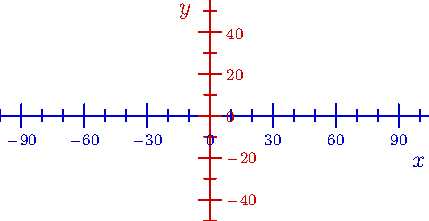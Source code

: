 size(8cm,0);
import graph;

xlimits( -100, 100);  
ylimits( -50, 50);  

defaultpen(overwrite(SuppressQuiet));

yaxis( "$y$" , Ticks(Label(.8red+fontsize(8),align=E)), p=.8red);
xaxis( "$x$", Ticks(Label(.8blue+fontsize(8))), p=.8blue);
